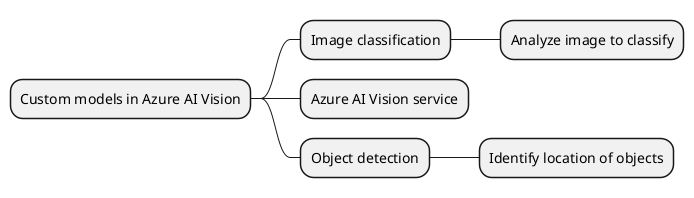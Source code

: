 @startmindmap
* Custom models in Azure AI Vision
** Image classification
*** Analyze image to classify
** Azure AI Vision service
** Object detection
*** Identify location of objects
@endmindmap